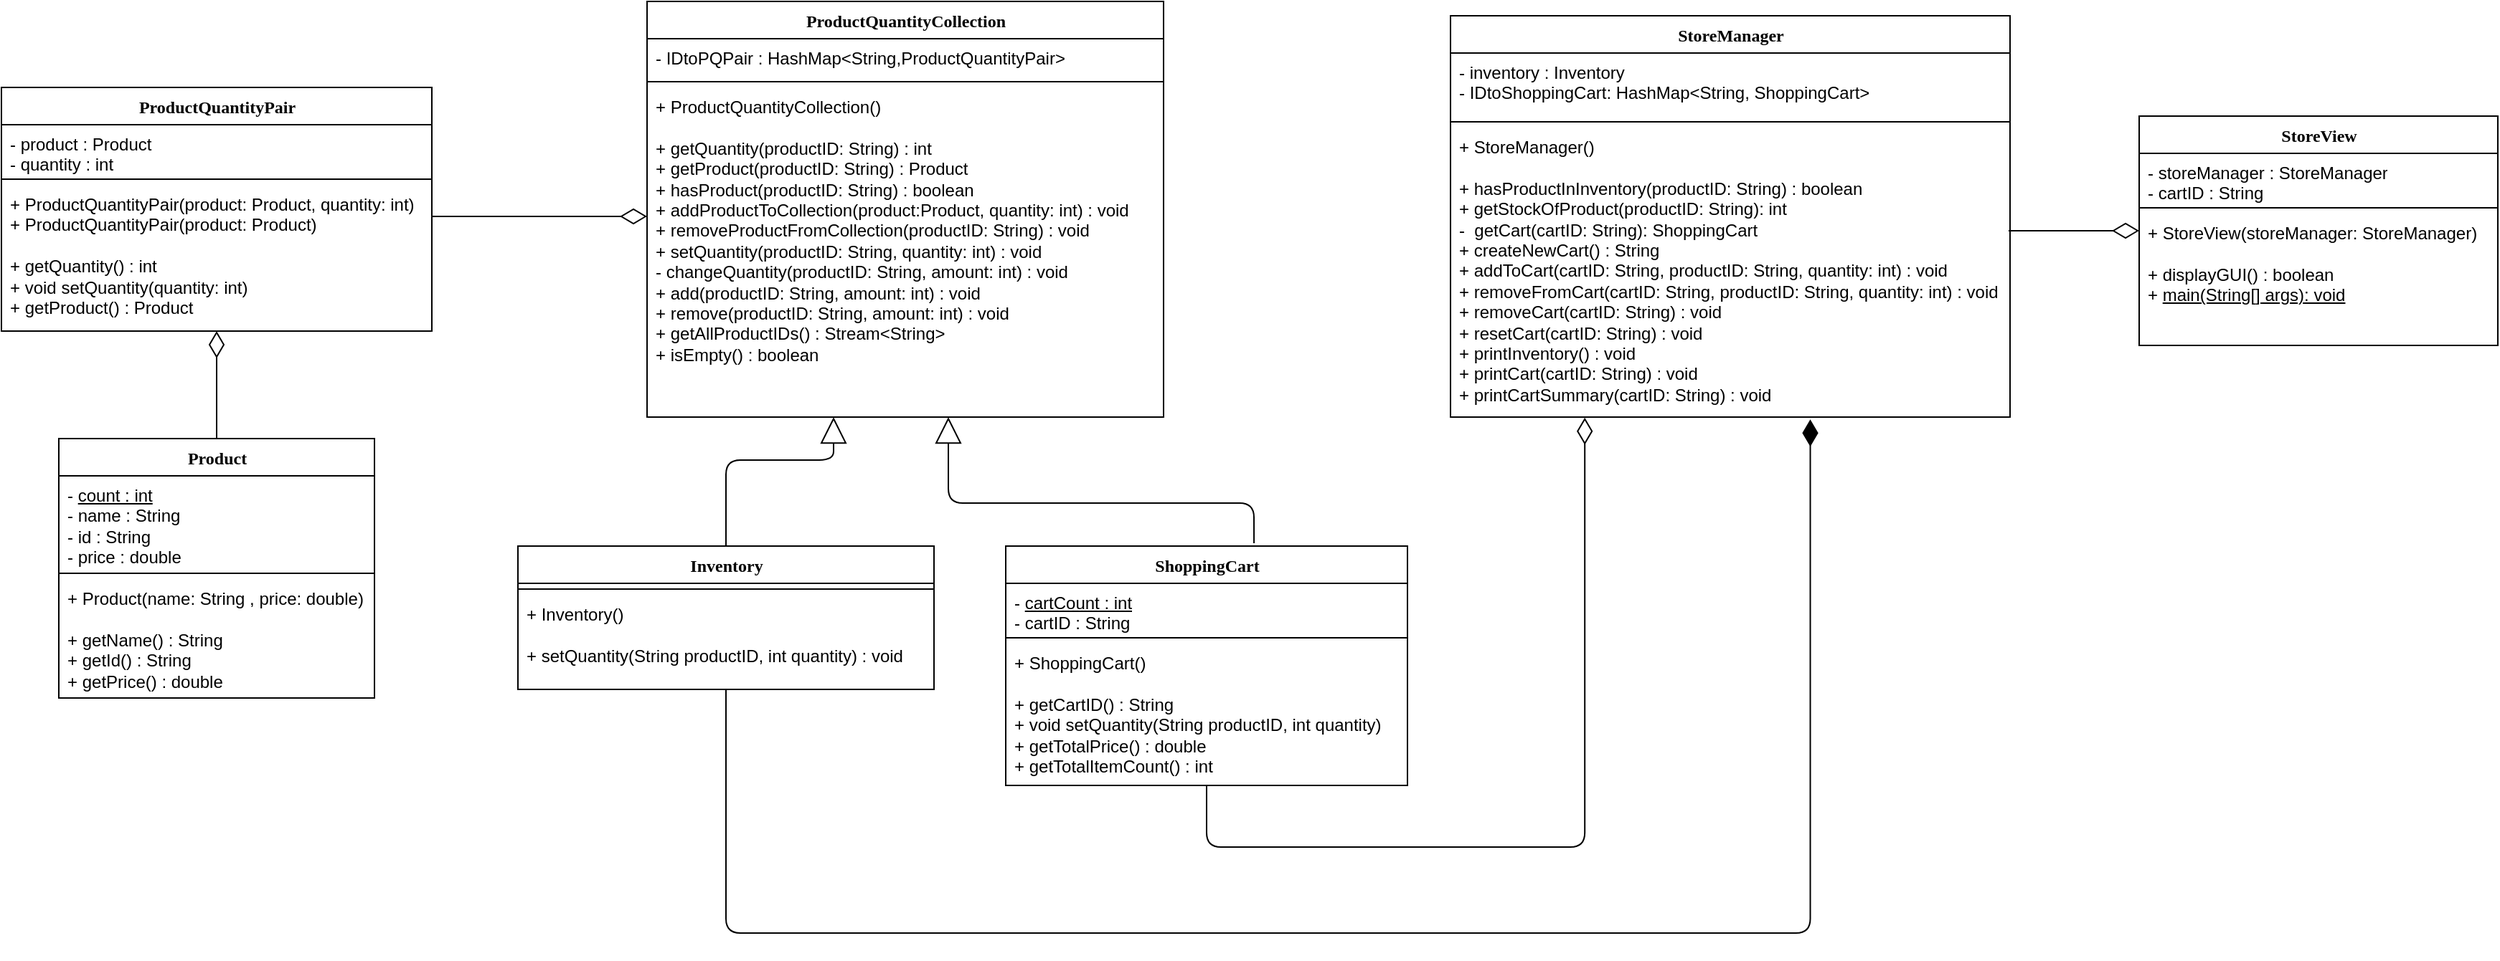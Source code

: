 <mxfile version="14.4.4" type="device"><diagram name="Page-1" id="9f46799a-70d6-7492-0946-bef42562c5a5"><mxGraphModel dx="2583" dy="1458" grid="1" gridSize="10" guides="1" tooltips="1" connect="1" arrows="1" fold="1" page="1" pageScale="1" pageWidth="1100" pageHeight="850" background="#ffffff" math="0" shadow="0"><root><mxCell id="0"/><mxCell id="1" parent="0"/><mxCell id="78961159f06e98e8-17" value="ProductQuantityPair" style="swimlane;html=1;fontStyle=1;align=center;verticalAlign=top;childLayout=stackLayout;horizontal=1;startSize=26;horizontalStack=0;resizeParent=1;resizeLast=0;collapsible=1;marginBottom=0;swimlaneFillColor=#ffffff;rounded=0;shadow=0;comic=0;labelBackgroundColor=none;strokeWidth=1;fillColor=none;fontFamily=Verdana;fontSize=12" parent="1" vertex="1"><mxGeometry x="50" y="90" width="300" height="170" as="geometry"/></mxCell><mxCell id="78961159f06e98e8-21" value="- product : Product&lt;br&gt;- quantity : int" style="text;html=1;strokeColor=none;fillColor=none;align=left;verticalAlign=top;spacingLeft=4;spacingRight=4;whiteSpace=wrap;overflow=hidden;rotatable=0;points=[[0,0.5],[1,0.5]];portConstraint=eastwest;" parent="78961159f06e98e8-17" vertex="1"><mxGeometry y="26" width="300" height="34" as="geometry"/></mxCell><mxCell id="78961159f06e98e8-19" value="" style="line;html=1;strokeWidth=1;fillColor=none;align=left;verticalAlign=middle;spacingTop=-1;spacingLeft=3;spacingRight=3;rotatable=0;labelPosition=right;points=[];portConstraint=eastwest;" parent="78961159f06e98e8-17" vertex="1"><mxGeometry y="60" width="300" height="8" as="geometry"/></mxCell><mxCell id="78961159f06e98e8-20" value="+ ProductQuantityPair(product: Product, quantity: int)&lt;br&gt;&lt;div&gt;+ ProductQuantityPair(product: Product)&lt;/div&gt;&lt;div&gt;&lt;br&gt;&lt;/div&gt;+ getQuantity() : int&lt;br&gt;+ void setQuantity(quantity: int)&lt;br&gt;+ getProduct() : Product" style="text;html=1;strokeColor=none;fillColor=none;align=left;verticalAlign=top;spacingLeft=4;spacingRight=4;whiteSpace=wrap;overflow=hidden;rotatable=0;points=[[0,0.5],[1,0.5]];portConstraint=eastwest;" parent="78961159f06e98e8-17" vertex="1"><mxGeometry y="68" width="300" height="92" as="geometry"/></mxCell><mxCell id="78961159f06e98e8-30" value="StoreManager" style="swimlane;html=1;fontStyle=1;align=center;verticalAlign=top;childLayout=stackLayout;horizontal=1;startSize=26;horizontalStack=0;resizeParent=1;resizeLast=0;collapsible=1;marginBottom=0;swimlaneFillColor=#ffffff;rounded=0;shadow=0;comic=0;labelBackgroundColor=none;strokeWidth=1;fillColor=none;fontFamily=Verdana;fontSize=12" parent="1" vertex="1"><mxGeometry x="1060" y="40" width="390" height="280" as="geometry"/></mxCell><mxCell id="78961159f06e98e8-31" value="-  inventory : Inventory&lt;br&gt;- IDtoShoppingCart: HashMap&amp;lt;String, ShoppingCart&amp;gt;" style="text;html=1;strokeColor=none;fillColor=none;align=left;verticalAlign=top;spacingLeft=4;spacingRight=4;whiteSpace=wrap;overflow=hidden;rotatable=0;points=[[0,0.5],[1,0.5]];portConstraint=eastwest;" parent="78961159f06e98e8-30" vertex="1"><mxGeometry y="26" width="390" height="44" as="geometry"/></mxCell><mxCell id="78961159f06e98e8-38" value="" style="line;html=1;strokeWidth=1;fillColor=none;align=left;verticalAlign=middle;spacingTop=-1;spacingLeft=3;spacingRight=3;rotatable=0;labelPosition=right;points=[];portConstraint=eastwest;" parent="78961159f06e98e8-30" vertex="1"><mxGeometry y="70" width="390" height="8" as="geometry"/></mxCell><mxCell id="78961159f06e98e8-39" value="&lt;div&gt;+ StoreManager()&lt;/div&gt;&lt;div&gt;&lt;br&gt;&lt;/div&gt;+ hasProductInInventory(productID: String) : boolean&lt;br&gt;+ getStockOfProduct(productID: String): int&lt;br&gt;-&amp;nbsp; getCart(cartID: String): ShoppingCart&lt;br&gt;+ createNewCart() : String&lt;br&gt;+ addToCart(cartID: String, productID: String, quantity: int) : void&lt;br&gt;+ removeFromCart(cartID: String, productID: String, quantity: int) : void&lt;br&gt;+  removeCart(cartID: String) : void&lt;br&gt;+  resetCart(cartID: String) : void&lt;br&gt;+ printInventory() : void&lt;br&gt;+  printCart(cartID: String) : void&lt;br&gt;+  printCartSummary(cartID: String) : void" style="text;html=1;strokeColor=none;fillColor=none;align=left;verticalAlign=top;spacingLeft=4;spacingRight=4;whiteSpace=wrap;overflow=hidden;rotatable=0;points=[[0,0.5],[1,0.5]];portConstraint=eastwest;" parent="78961159f06e98e8-30" vertex="1"><mxGeometry y="78" width="390" height="202" as="geometry"/></mxCell><mxCell id="78961159f06e98e8-43" value="StoreView" style="swimlane;html=1;fontStyle=1;align=center;verticalAlign=top;childLayout=stackLayout;horizontal=1;startSize=26;horizontalStack=0;resizeParent=1;resizeLast=0;collapsible=1;marginBottom=0;swimlaneFillColor=#ffffff;rounded=0;shadow=0;comic=0;labelBackgroundColor=none;strokeWidth=1;fillColor=none;fontFamily=Verdana;fontSize=12" parent="1" vertex="1"><mxGeometry x="1540" y="110" width="250" height="160" as="geometry"/></mxCell><mxCell id="78961159f06e98e8-44" value="- storeManager : StoreManager&lt;br&gt;- cartID : String" style="text;html=1;strokeColor=none;fillColor=none;align=left;verticalAlign=top;spacingLeft=4;spacingRight=4;whiteSpace=wrap;overflow=hidden;rotatable=0;points=[[0,0.5],[1,0.5]];portConstraint=eastwest;" parent="78961159f06e98e8-43" vertex="1"><mxGeometry y="26" width="250" height="34" as="geometry"/></mxCell><mxCell id="78961159f06e98e8-51" value="" style="line;html=1;strokeWidth=1;fillColor=none;align=left;verticalAlign=middle;spacingTop=-1;spacingLeft=3;spacingRight=3;rotatable=0;labelPosition=right;points=[];portConstraint=eastwest;" parent="78961159f06e98e8-43" vertex="1"><mxGeometry y="60" width="250" height="8" as="geometry"/></mxCell><mxCell id="78961159f06e98e8-52" value="&lt;div&gt;+ StoreView(storeManager: StoreManager)&lt;/div&gt;&lt;div&gt;&lt;br&gt;&lt;/div&gt;+ displayGUI() : boolean&lt;br&gt;+ &lt;u&gt;main(String[] args): void&lt;/u&gt;" style="text;html=1;strokeColor=none;fillColor=none;align=left;verticalAlign=top;spacingLeft=4;spacingRight=4;whiteSpace=wrap;overflow=hidden;rotatable=0;points=[[0,0.5],[1,0.5]];portConstraint=eastwest;" parent="78961159f06e98e8-43" vertex="1"><mxGeometry y="68" width="250" height="92" as="geometry"/></mxCell><mxCell id="78961159f06e98e8-56" value="Inventory" style="swimlane;html=1;fontStyle=1;align=center;verticalAlign=top;childLayout=stackLayout;horizontal=1;startSize=26;horizontalStack=0;resizeParent=1;resizeLast=0;collapsible=1;marginBottom=0;swimlaneFillColor=#ffffff;rounded=0;shadow=0;comic=0;labelBackgroundColor=none;strokeWidth=1;fillColor=none;fontFamily=Verdana;fontSize=12" parent="1" vertex="1"><mxGeometry x="410" y="410" width="290" height="100" as="geometry"/></mxCell><mxCell id="78961159f06e98e8-64" value="" style="line;html=1;strokeWidth=1;fillColor=none;align=left;verticalAlign=middle;spacingTop=-1;spacingLeft=3;spacingRight=3;rotatable=0;labelPosition=right;points=[];portConstraint=eastwest;" parent="78961159f06e98e8-56" vertex="1"><mxGeometry y="26" width="290" height="8" as="geometry"/></mxCell><mxCell id="78961159f06e98e8-65" value="&lt;div&gt;+ Inventory()&lt;/div&gt;&lt;div&gt;&lt;br&gt;&lt;/div&gt;+ setQuantity(String productID, int quantity) : void" style="text;html=1;strokeColor=none;fillColor=none;align=left;verticalAlign=top;spacingLeft=4;spacingRight=4;whiteSpace=wrap;overflow=hidden;rotatable=0;points=[[0,0.5],[1,0.5]];portConstraint=eastwest;" parent="78961159f06e98e8-56" vertex="1"><mxGeometry y="34" width="290" height="66" as="geometry"/></mxCell><mxCell id="78961159f06e98e8-69" value="ProductQuantityCollection" style="swimlane;html=1;fontStyle=1;align=center;verticalAlign=top;childLayout=stackLayout;horizontal=1;startSize=26;horizontalStack=0;resizeParent=1;resizeLast=0;collapsible=1;marginBottom=0;swimlaneFillColor=#ffffff;rounded=0;shadow=0;comic=0;labelBackgroundColor=none;strokeWidth=1;fillColor=none;fontFamily=Verdana;fontSize=12" parent="1" vertex="1"><mxGeometry x="500" y="30" width="360" height="290" as="geometry"/></mxCell><mxCell id="78961159f06e98e8-70" value="- IDtoPQPair : HashMap&amp;lt;String,ProductQuantityPair&amp;gt; " style="text;html=1;strokeColor=none;fillColor=none;align=left;verticalAlign=top;spacingLeft=4;spacingRight=4;whiteSpace=wrap;overflow=hidden;rotatable=0;points=[[0,0.5],[1,0.5]];portConstraint=eastwest;" parent="78961159f06e98e8-69" vertex="1"><mxGeometry y="26" width="360" height="26" as="geometry"/></mxCell><mxCell id="78961159f06e98e8-77" value="" style="line;html=1;strokeWidth=1;fillColor=none;align=left;verticalAlign=middle;spacingTop=-1;spacingLeft=3;spacingRight=3;rotatable=0;labelPosition=right;points=[];portConstraint=eastwest;" parent="78961159f06e98e8-69" vertex="1"><mxGeometry y="52" width="360" height="8" as="geometry"/></mxCell><mxCell id="78961159f06e98e8-78" value="&lt;div&gt;+ ProductQuantityCollection()&lt;/div&gt;&lt;div&gt;&lt;br&gt;&lt;/div&gt;+ getQuantity(productID: String) : int&lt;br&gt;+ getProduct(productID: String) : Product&lt;br&gt;+  hasProduct(productID: String) : boolean&lt;br&gt;+  addProductToCollection(product:Product, quantity: int) : void&lt;br&gt;+  removeProductFromCollection(productID: String) : void&lt;div&gt;+  setQuantity(productID: String, quantity: int) : void&lt;/div&gt;&lt;div&gt;-  changeQuantity(productID: String, amount: int) : void&lt;/div&gt;+  add(productID: String, amount: int) : void&lt;br&gt;+  remove(productID: String, amount: int) : void&lt;br&gt;+ getAllProductIDs() : Stream&amp;lt;String&amp;gt;&lt;br&gt;+ isEmpty() : boolean" style="text;html=1;strokeColor=none;fillColor=none;align=left;verticalAlign=top;spacingLeft=4;spacingRight=4;whiteSpace=wrap;overflow=hidden;rotatable=0;points=[[0,0.5],[1,0.5]];portConstraint=eastwest;" parent="78961159f06e98e8-69" vertex="1"><mxGeometry y="60" width="360" height="200" as="geometry"/></mxCell><mxCell id="78961159f06e98e8-108" value="ShoppingCart" style="swimlane;html=1;fontStyle=1;align=center;verticalAlign=top;childLayout=stackLayout;horizontal=1;startSize=26;horizontalStack=0;resizeParent=1;resizeLast=0;collapsible=1;marginBottom=0;swimlaneFillColor=#ffffff;rounded=0;shadow=0;comic=0;labelBackgroundColor=none;strokeWidth=1;fillColor=none;fontFamily=Verdana;fontSize=12" parent="1" vertex="1"><mxGeometry x="750" y="410" width="280" height="167" as="geometry"/></mxCell><mxCell id="78961159f06e98e8-109" value="- &lt;u&gt; cartCount : int&lt;/u&gt;&lt;br&gt;- cartID : String" style="text;html=1;strokeColor=none;fillColor=none;align=left;verticalAlign=top;spacingLeft=4;spacingRight=4;whiteSpace=wrap;overflow=hidden;rotatable=0;points=[[0,0.5],[1,0.5]];portConstraint=eastwest;" parent="78961159f06e98e8-108" vertex="1"><mxGeometry y="26" width="280" height="34" as="geometry"/></mxCell><mxCell id="78961159f06e98e8-116" value="" style="line;html=1;strokeWidth=1;fillColor=none;align=left;verticalAlign=middle;spacingTop=-1;spacingLeft=3;spacingRight=3;rotatable=0;labelPosition=right;points=[];portConstraint=eastwest;" parent="78961159f06e98e8-108" vertex="1"><mxGeometry y="60" width="280" height="8" as="geometry"/></mxCell><mxCell id="78961159f06e98e8-117" value="&lt;div&gt;+ ShoppingCart()&lt;/div&gt;&lt;div&gt;&lt;br&gt;&lt;/div&gt;+ getCartID() : String&lt;br&gt;+ void setQuantity(String productID, int quantity)&lt;br&gt;+ getTotalPrice() : double&lt;br&gt;+ getTotalItemCount() : int" style="text;html=1;strokeColor=none;fillColor=none;align=left;verticalAlign=top;spacingLeft=4;spacingRight=4;whiteSpace=wrap;overflow=hidden;rotatable=0;points=[[0,0.5],[1,0.5]];portConstraint=eastwest;" parent="78961159f06e98e8-108" vertex="1"><mxGeometry y="68" width="280" height="92" as="geometry"/></mxCell><mxCell id="78961159f06e98e8-121" style="edgeStyle=elbowEdgeStyle;html=1;labelBackgroundColor=none;startFill=0;startSize=8;endArrow=diamondThin;endFill=0;endSize=16;fontFamily=Verdana;fontSize=12;elbow=vertical;strokeWidth=1;" parent="1" edge="1"><mxGeometry relative="1" as="geometry"><mxPoint x="350" y="180" as="sourcePoint"/><mxPoint x="500" y="180" as="targetPoint"/><Array as="points"><mxPoint x="370" y="180"/><mxPoint x="430" y="210"/></Array></mxGeometry></mxCell><mxCell id="7IajZ3gCfzXHUHFX85b0-2" style="edgeStyle=orthogonalEdgeStyle;html=1;labelBackgroundColor=none;startFill=0;startSize=8;endArrow=block;endFill=0;endSize=16;fontFamily=Verdana;fontSize=12;exitX=0.618;exitY=-0.012;exitDx=0;exitDy=0;exitPerimeter=0;" edge="1" parent="1" source="78961159f06e98e8-108"><mxGeometry relative="1" as="geometry"><Array as="points"><mxPoint x="923" y="380"/><mxPoint x="710" y="380"/></Array><mxPoint x="1390" y="440" as="sourcePoint"/><mxPoint x="710" y="320" as="targetPoint"/></mxGeometry></mxCell><mxCell id="7IajZ3gCfzXHUHFX85b0-3" style="edgeStyle=orthogonalEdgeStyle;html=1;labelBackgroundColor=none;startFill=0;startSize=8;endArrow=block;endFill=0;endSize=16;fontFamily=Verdana;fontSize=12;exitX=0.5;exitY=0;exitDx=0;exitDy=0;" edge="1" parent="1" source="78961159f06e98e8-56"><mxGeometry relative="1" as="geometry"><Array as="points"><mxPoint x="555" y="350"/><mxPoint x="630" y="350"/></Array><mxPoint x="943.04" y="377.996" as="sourcePoint"/><mxPoint x="630" y="320" as="targetPoint"/></mxGeometry></mxCell><mxCell id="7IajZ3gCfzXHUHFX85b0-4" value="Product" style="swimlane;html=1;fontStyle=1;align=center;verticalAlign=top;childLayout=stackLayout;horizontal=1;startSize=26;horizontalStack=0;resizeParent=1;resizeLast=0;collapsible=1;marginBottom=0;swimlaneFillColor=#ffffff;rounded=0;shadow=0;comic=0;labelBackgroundColor=none;strokeWidth=1;fillColor=none;fontFamily=Verdana;fontSize=12" vertex="1" parent="1"><mxGeometry x="90" y="335" width="220" height="181" as="geometry"/></mxCell><mxCell id="7IajZ3gCfzXHUHFX85b0-5" value="- &lt;u&gt; count : int&lt;/u&gt;&lt;br&gt;- name : String&lt;br&gt;- id : String&lt;br&gt;- price : double" style="text;html=1;strokeColor=none;fillColor=none;align=left;verticalAlign=top;spacingLeft=4;spacingRight=4;whiteSpace=wrap;overflow=hidden;rotatable=0;points=[[0,0.5],[1,0.5]];portConstraint=eastwest;" vertex="1" parent="7IajZ3gCfzXHUHFX85b0-4"><mxGeometry y="26" width="220" height="64" as="geometry"/></mxCell><mxCell id="7IajZ3gCfzXHUHFX85b0-6" value="" style="line;html=1;strokeWidth=1;fillColor=none;align=left;verticalAlign=middle;spacingTop=-1;spacingLeft=3;spacingRight=3;rotatable=0;labelPosition=right;points=[];portConstraint=eastwest;" vertex="1" parent="7IajZ3gCfzXHUHFX85b0-4"><mxGeometry y="90" width="220" height="8" as="geometry"/></mxCell><mxCell id="7IajZ3gCfzXHUHFX85b0-7" value="+ Product(name: String , price: double)&lt;br&gt;&lt;div&gt;&lt;br&gt;&lt;/div&gt;&lt;div&gt;+ getName() : String&lt;/div&gt;+ getId() : String&lt;br&gt;+ getPrice() : double" style="text;html=1;strokeColor=none;fillColor=none;align=left;verticalAlign=top;spacingLeft=4;spacingRight=4;whiteSpace=wrap;overflow=hidden;rotatable=0;points=[[0,0.5],[1,0.5]];portConstraint=eastwest;" vertex="1" parent="7IajZ3gCfzXHUHFX85b0-4"><mxGeometry y="98" width="220" height="82" as="geometry"/></mxCell><mxCell id="7IajZ3gCfzXHUHFX85b0-8" style="edgeStyle=elbowEdgeStyle;html=1;labelBackgroundColor=none;startFill=0;startSize=8;endArrow=diamondThin;endFill=0;endSize=16;fontFamily=Verdana;fontSize=12;elbow=vertical;strokeWidth=1;exitX=0.5;exitY=0;exitDx=0;exitDy=0;entryX=0.5;entryY=1;entryDx=0;entryDy=0;" edge="1" parent="1" source="7IajZ3gCfzXHUHFX85b0-4" target="78961159f06e98e8-17"><mxGeometry relative="1" as="geometry"><mxPoint x="150" y="320.0" as="sourcePoint"/><mxPoint x="190" y="260" as="targetPoint"/><Array as="points"><mxPoint x="170" y="320"/><mxPoint x="230" y="350"/></Array></mxGeometry></mxCell><mxCell id="7IajZ3gCfzXHUHFX85b0-9" style="edgeStyle=elbowEdgeStyle;html=1;labelBackgroundColor=none;startFill=0;startSize=8;endArrow=diamondThin;endFill=1;endSize=16;fontFamily=Verdana;fontSize=12;elbow=vertical;strokeWidth=1;entryX=0.643;entryY=1.008;entryDx=0;entryDy=0;entryPerimeter=0;" edge="1" parent="1" source="78961159f06e98e8-65" target="78961159f06e98e8-39"><mxGeometry relative="1" as="geometry"><mxPoint x="555" y="500" as="sourcePoint"/><mxPoint x="690" y="620.0" as="targetPoint"/><Array as="points"><mxPoint x="1229" y="680"/><mxPoint x="1229" y="680"/><mxPoint x="880" y="680"/><mxPoint x="620" y="650"/></Array></mxGeometry></mxCell><mxCell id="7IajZ3gCfzXHUHFX85b0-10" style="edgeStyle=elbowEdgeStyle;html=1;labelBackgroundColor=none;startFill=0;startSize=8;endArrow=diamondThin;endFill=0;endSize=16;fontFamily=Verdana;fontSize=12;elbow=vertical;strokeWidth=1;exitX=0.5;exitY=1;exitDx=0;exitDy=0;entryX=0.24;entryY=1.002;entryDx=0;entryDy=0;entryPerimeter=0;" edge="1" parent="1" source="78961159f06e98e8-108" target="78961159f06e98e8-39"><mxGeometry relative="1" as="geometry"><mxPoint x="880" y="580" as="sourcePoint"/><mxPoint x="1230" y="320" as="targetPoint"/><Array as="points"><mxPoint x="920" y="620"/><mxPoint x="980" y="650"/></Array></mxGeometry></mxCell><mxCell id="7IajZ3gCfzXHUHFX85b0-11" style="edgeStyle=elbowEdgeStyle;html=1;labelBackgroundColor=none;startFill=0;startSize=8;endArrow=diamondThin;endFill=0;endSize=16;fontFamily=Verdana;fontSize=12;elbow=vertical;strokeWidth=1;" edge="1" parent="1"><mxGeometry relative="1" as="geometry"><mxPoint x="1449" y="190" as="sourcePoint"/><mxPoint x="1540" y="190" as="targetPoint"/><Array as="points"><mxPoint x="1500" y="190"/><mxPoint x="1500" y="209"/><mxPoint x="1510" y="204"/><mxPoint x="1580" y="210"/></Array></mxGeometry></mxCell></root></mxGraphModel></diagram></mxfile>